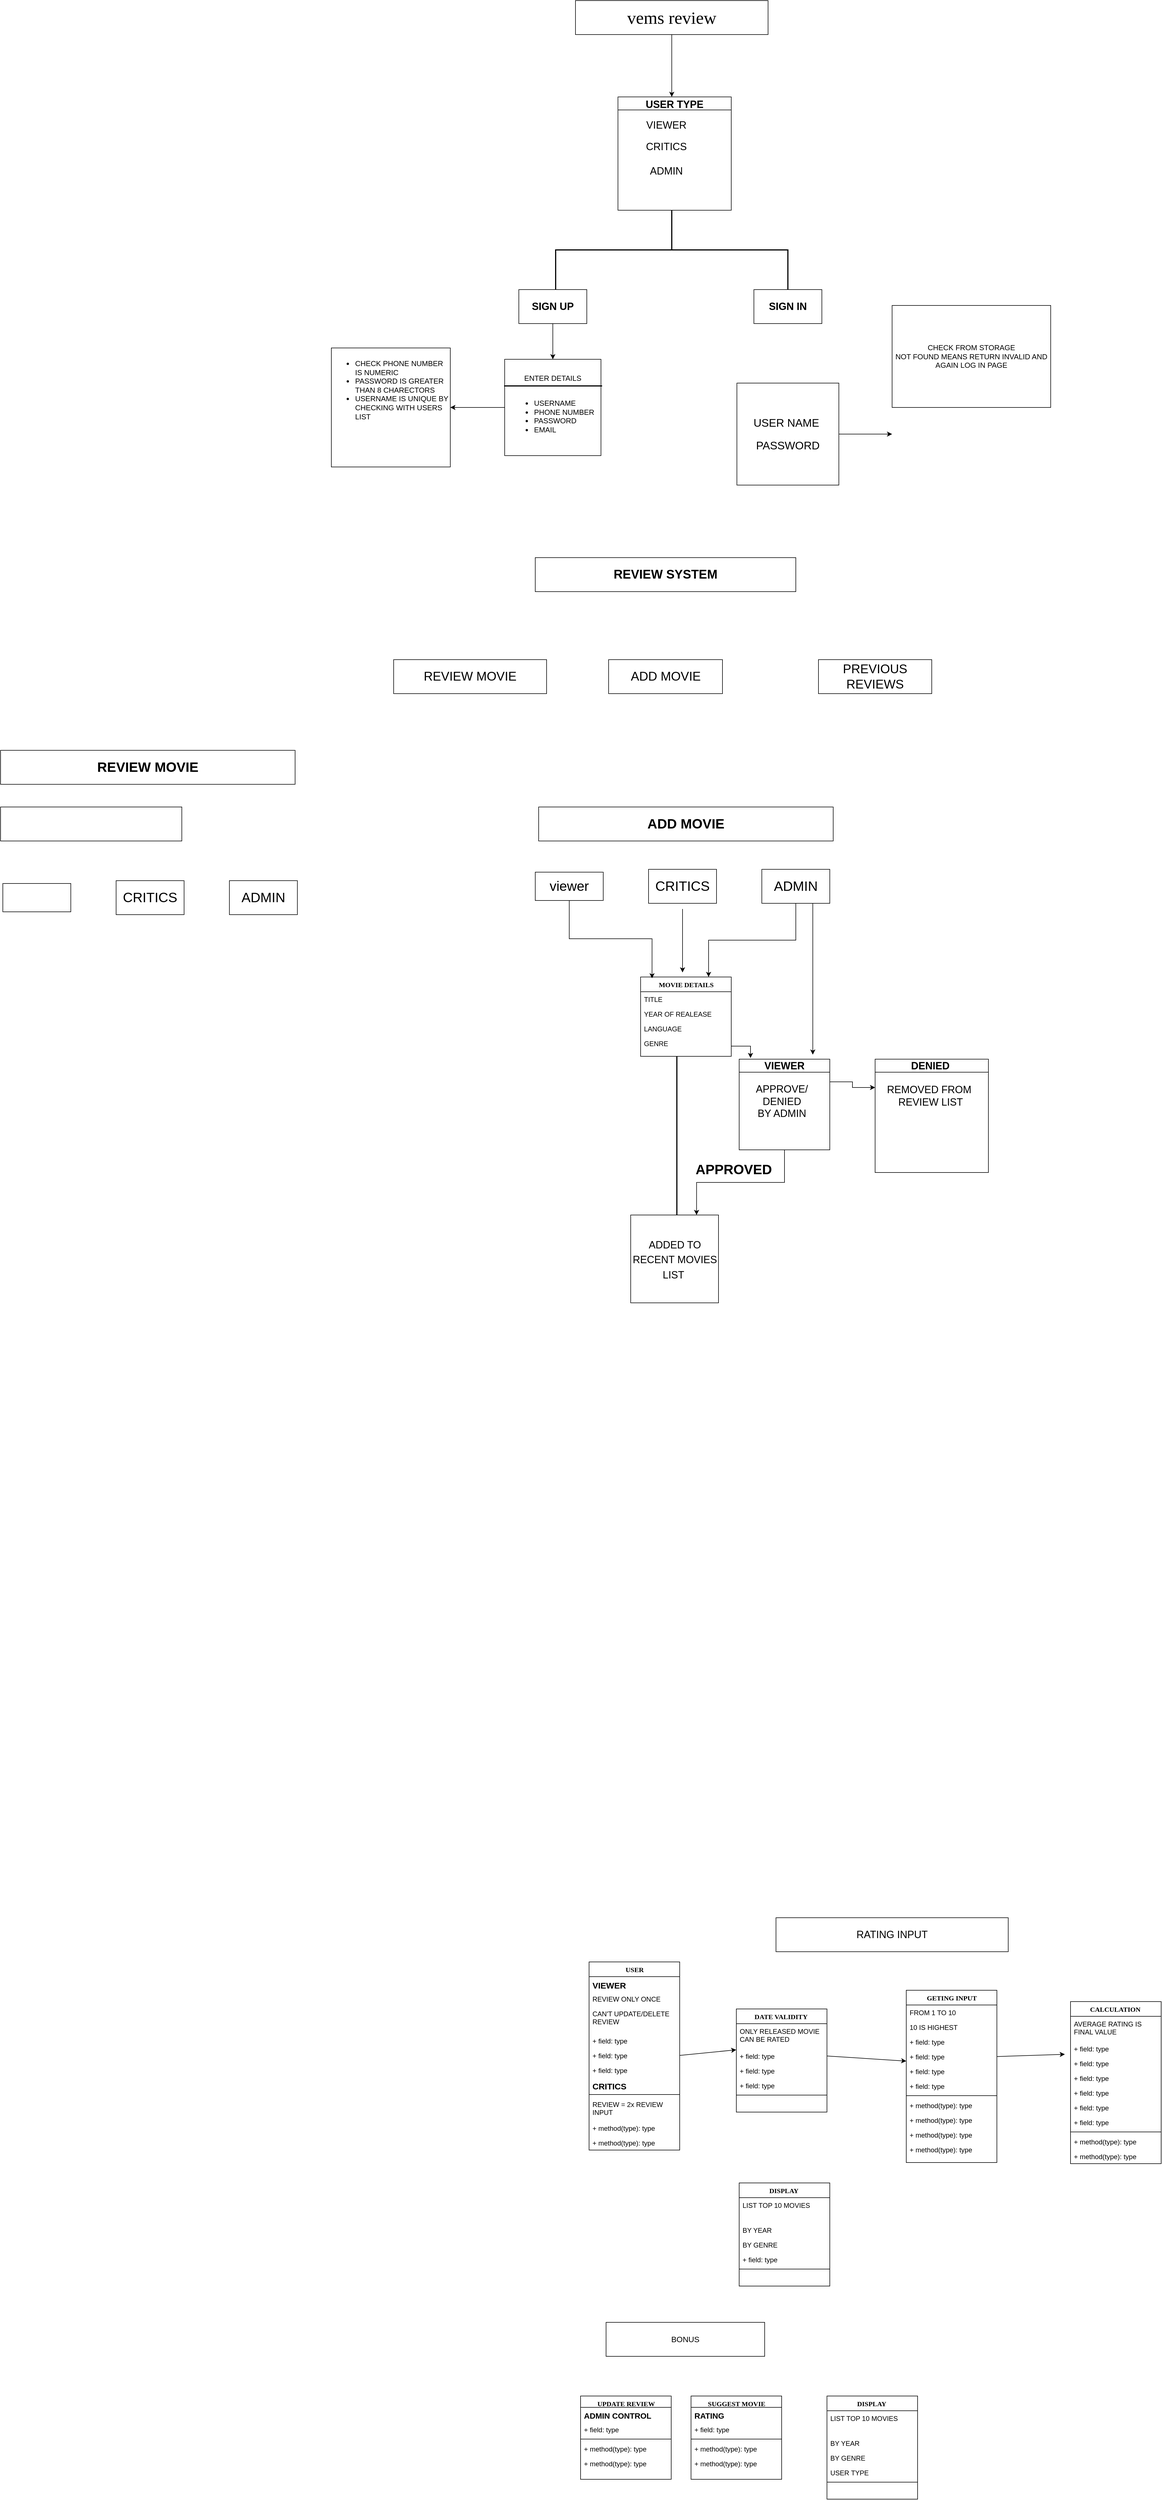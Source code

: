 <mxfile version="20.5.3" type="github">
  <diagram name="Page-1" id="9f46799a-70d6-7492-0946-bef42562c5a5">
    <mxGraphModel dx="3176" dy="2850" grid="1" gridSize="10" guides="1" tooltips="1" connect="1" arrows="1" fold="1" page="1" pageScale="1" pageWidth="1100" pageHeight="850" background="none" math="0" shadow="0">
      <root>
        <mxCell id="0" />
        <mxCell id="1" parent="0" />
        <mxCell id="78961159f06e98e8-56" value="MOVIE DETAILS" style="swimlane;html=1;fontStyle=1;align=center;verticalAlign=top;childLayout=stackLayout;horizontal=1;startSize=26;horizontalStack=0;resizeParent=1;resizeLast=0;collapsible=1;marginBottom=0;swimlaneFillColor=#ffffff;rounded=0;shadow=0;comic=0;labelBackgroundColor=none;strokeWidth=1;fillColor=none;fontFamily=Verdana;fontSize=12" parent="1" vertex="1">
          <mxGeometry x="326" y="200" width="160" height="140" as="geometry" />
        </mxCell>
        <mxCell id="78961159f06e98e8-58" value="TITLE" style="text;html=1;strokeColor=none;fillColor=none;align=left;verticalAlign=top;spacingLeft=4;spacingRight=4;whiteSpace=wrap;overflow=hidden;rotatable=0;points=[[0,0.5],[1,0.5]];portConstraint=eastwest;" parent="78961159f06e98e8-56" vertex="1">
          <mxGeometry y="26" width="160" height="26" as="geometry" />
        </mxCell>
        <mxCell id="78961159f06e98e8-57" value="YEAR OF REALEASE" style="text;html=1;strokeColor=none;fillColor=none;align=left;verticalAlign=top;spacingLeft=4;spacingRight=4;whiteSpace=wrap;overflow=hidden;rotatable=0;points=[[0,0.5],[1,0.5]];portConstraint=eastwest;" parent="78961159f06e98e8-56" vertex="1">
          <mxGeometry y="52" width="160" height="26" as="geometry" />
        </mxCell>
        <mxCell id="78961159f06e98e8-59" value="LANGUAGE" style="text;html=1;strokeColor=none;fillColor=none;align=left;verticalAlign=top;spacingLeft=4;spacingRight=4;whiteSpace=wrap;overflow=hidden;rotatable=0;points=[[0,0.5],[1,0.5]];portConstraint=eastwest;" parent="78961159f06e98e8-56" vertex="1">
          <mxGeometry y="78" width="160" height="26" as="geometry" />
        </mxCell>
        <mxCell id="78961159f06e98e8-61" value="GENRE" style="text;html=1;strokeColor=none;fillColor=none;align=left;verticalAlign=top;spacingLeft=4;spacingRight=4;whiteSpace=wrap;overflow=hidden;rotatable=0;points=[[0,0.5],[1,0.5]];portConstraint=eastwest;" parent="78961159f06e98e8-56" vertex="1">
          <mxGeometry y="104" width="160" height="36" as="geometry" />
        </mxCell>
        <mxCell id="78961159f06e98e8-69" value="USER" style="swimlane;html=1;fontStyle=1;align=center;verticalAlign=top;childLayout=stackLayout;horizontal=1;startSize=26;horizontalStack=0;resizeParent=1;resizeLast=0;collapsible=1;marginBottom=0;swimlaneFillColor=#ffffff;rounded=0;shadow=0;comic=0;labelBackgroundColor=none;strokeWidth=1;fillColor=none;fontFamily=Verdana;fontSize=12" parent="1" vertex="1">
          <mxGeometry x="235" y="1938" width="160" height="332" as="geometry" />
        </mxCell>
        <mxCell id="78961159f06e98e8-75" value="&lt;b&gt;&lt;font style=&quot;font-size: 15px;&quot;&gt;VIEWER&lt;/font&gt;&lt;/b&gt;" style="text;html=1;strokeColor=none;fillColor=none;align=left;verticalAlign=top;spacingLeft=4;spacingRight=4;whiteSpace=wrap;overflow=hidden;rotatable=0;points=[[0,0.5],[1,0.5]];portConstraint=eastwest;" parent="78961159f06e98e8-69" vertex="1">
          <mxGeometry y="26" width="160" height="26" as="geometry" />
        </mxCell>
        <mxCell id="78961159f06e98e8-70" value="REVIEW ONLY ONCE" style="text;html=1;strokeColor=none;fillColor=none;align=left;verticalAlign=top;spacingLeft=4;spacingRight=4;whiteSpace=wrap;overflow=hidden;rotatable=0;points=[[0,0.5],[1,0.5]];portConstraint=eastwest;" parent="78961159f06e98e8-69" vertex="1">
          <mxGeometry y="52" width="160" height="26" as="geometry" />
        </mxCell>
        <mxCell id="78961159f06e98e8-72" value="CAN&#39;T UPDATE/DELETE REVIEW" style="text;html=1;strokeColor=none;fillColor=none;align=left;verticalAlign=top;spacingLeft=4;spacingRight=4;whiteSpace=wrap;overflow=hidden;rotatable=0;points=[[0,0.5],[1,0.5]];portConstraint=eastwest;" parent="78961159f06e98e8-69" vertex="1">
          <mxGeometry y="78" width="160" height="48" as="geometry" />
        </mxCell>
        <mxCell id="78961159f06e98e8-74" value="+ field: type" style="text;html=1;strokeColor=none;fillColor=none;align=left;verticalAlign=top;spacingLeft=4;spacingRight=4;whiteSpace=wrap;overflow=hidden;rotatable=0;points=[[0,0.5],[1,0.5]];portConstraint=eastwest;" parent="78961159f06e98e8-69" vertex="1">
          <mxGeometry y="126" width="160" height="26" as="geometry" />
        </mxCell>
        <mxCell id="78961159f06e98e8-71" value="+ field: type" style="text;html=1;strokeColor=none;fillColor=none;align=left;verticalAlign=top;spacingLeft=4;spacingRight=4;whiteSpace=wrap;overflow=hidden;rotatable=0;points=[[0,0.5],[1,0.5]];portConstraint=eastwest;" parent="78961159f06e98e8-69" vertex="1">
          <mxGeometry y="152" width="160" height="26" as="geometry" />
        </mxCell>
        <mxCell id="78961159f06e98e8-76" value="+ field: type" style="text;html=1;strokeColor=none;fillColor=none;align=left;verticalAlign=top;spacingLeft=4;spacingRight=4;whiteSpace=wrap;overflow=hidden;rotatable=0;points=[[0,0.5],[1,0.5]];portConstraint=eastwest;" parent="78961159f06e98e8-69" vertex="1">
          <mxGeometry y="178" width="160" height="26" as="geometry" />
        </mxCell>
        <mxCell id="78961159f06e98e8-78" value="&lt;b&gt;&lt;font style=&quot;font-size: 15px;&quot;&gt;CRITICS&lt;/font&gt;&lt;/b&gt;" style="text;html=1;strokeColor=none;fillColor=none;align=left;verticalAlign=top;spacingLeft=4;spacingRight=4;whiteSpace=wrap;overflow=hidden;rotatable=0;points=[[0,0.5],[1,0.5]];portConstraint=eastwest;" parent="78961159f06e98e8-69" vertex="1">
          <mxGeometry y="204" width="160" height="26" as="geometry" />
        </mxCell>
        <mxCell id="78961159f06e98e8-77" value="" style="line;html=1;strokeWidth=1;fillColor=none;align=left;verticalAlign=middle;spacingTop=-1;spacingLeft=3;spacingRight=3;rotatable=0;labelPosition=right;points=[];portConstraint=eastwest;" parent="78961159f06e98e8-69" vertex="1">
          <mxGeometry y="230" width="160" height="8" as="geometry" />
        </mxCell>
        <mxCell id="78961159f06e98e8-79" value="REVIEW = 2x REVIEW INPUT" style="text;html=1;strokeColor=none;fillColor=none;align=left;verticalAlign=top;spacingLeft=4;spacingRight=4;whiteSpace=wrap;overflow=hidden;rotatable=0;points=[[0,0.5],[1,0.5]];portConstraint=eastwest;" parent="78961159f06e98e8-69" vertex="1">
          <mxGeometry y="238" width="160" height="42" as="geometry" />
        </mxCell>
        <mxCell id="78961159f06e98e8-80" value="+ method(type): type" style="text;html=1;strokeColor=none;fillColor=none;align=left;verticalAlign=top;spacingLeft=4;spacingRight=4;whiteSpace=wrap;overflow=hidden;rotatable=0;points=[[0,0.5],[1,0.5]];portConstraint=eastwest;" parent="78961159f06e98e8-69" vertex="1">
          <mxGeometry y="280" width="160" height="26" as="geometry" />
        </mxCell>
        <mxCell id="78961159f06e98e8-81" value="+ method(type): type" style="text;html=1;strokeColor=none;fillColor=none;align=left;verticalAlign=top;spacingLeft=4;spacingRight=4;whiteSpace=wrap;overflow=hidden;rotatable=0;points=[[0,0.5],[1,0.5]];portConstraint=eastwest;" parent="78961159f06e98e8-69" vertex="1">
          <mxGeometry y="306" width="160" height="26" as="geometry" />
        </mxCell>
        <mxCell id="78961159f06e98e8-82" value="CALCULATION&amp;nbsp;" style="swimlane;html=1;fontStyle=1;align=center;verticalAlign=top;childLayout=stackLayout;horizontal=1;startSize=26;horizontalStack=0;resizeParent=1;resizeLast=0;collapsible=1;marginBottom=0;swimlaneFillColor=#ffffff;rounded=0;shadow=0;comic=0;labelBackgroundColor=none;strokeWidth=1;fillColor=none;fontFamily=Verdana;fontSize=12" parent="1" vertex="1">
          <mxGeometry x="1085" y="2008" width="160" height="286" as="geometry" />
        </mxCell>
        <mxCell id="78961159f06e98e8-83" value="AVERAGE RATING IS FINAL VALUE" style="text;html=1;strokeColor=none;fillColor=none;align=left;verticalAlign=top;spacingLeft=4;spacingRight=4;whiteSpace=wrap;overflow=hidden;rotatable=0;points=[[0,0.5],[1,0.5]];portConstraint=eastwest;" parent="78961159f06e98e8-82" vertex="1">
          <mxGeometry y="26" width="160" height="44" as="geometry" />
        </mxCell>
        <mxCell id="78961159f06e98e8-84" value="+ field: type" style="text;html=1;strokeColor=none;fillColor=none;align=left;verticalAlign=top;spacingLeft=4;spacingRight=4;whiteSpace=wrap;overflow=hidden;rotatable=0;points=[[0,0.5],[1,0.5]];portConstraint=eastwest;" parent="78961159f06e98e8-82" vertex="1">
          <mxGeometry y="70" width="160" height="26" as="geometry" />
        </mxCell>
        <mxCell id="78961159f06e98e8-85" value="+ field: type" style="text;html=1;strokeColor=none;fillColor=none;align=left;verticalAlign=top;spacingLeft=4;spacingRight=4;whiteSpace=wrap;overflow=hidden;rotatable=0;points=[[0,0.5],[1,0.5]];portConstraint=eastwest;" parent="78961159f06e98e8-82" vertex="1">
          <mxGeometry y="96" width="160" height="26" as="geometry" />
        </mxCell>
        <mxCell id="78961159f06e98e8-86" value="+ field: type" style="text;html=1;strokeColor=none;fillColor=none;align=left;verticalAlign=top;spacingLeft=4;spacingRight=4;whiteSpace=wrap;overflow=hidden;rotatable=0;points=[[0,0.5],[1,0.5]];portConstraint=eastwest;" parent="78961159f06e98e8-82" vertex="1">
          <mxGeometry y="122" width="160" height="26" as="geometry" />
        </mxCell>
        <mxCell id="78961159f06e98e8-87" value="+ field: type" style="text;html=1;strokeColor=none;fillColor=none;align=left;verticalAlign=top;spacingLeft=4;spacingRight=4;whiteSpace=wrap;overflow=hidden;rotatable=0;points=[[0,0.5],[1,0.5]];portConstraint=eastwest;" parent="78961159f06e98e8-82" vertex="1">
          <mxGeometry y="148" width="160" height="26" as="geometry" />
        </mxCell>
        <mxCell id="78961159f06e98e8-88" value="+ field: type" style="text;html=1;strokeColor=none;fillColor=none;align=left;verticalAlign=top;spacingLeft=4;spacingRight=4;whiteSpace=wrap;overflow=hidden;rotatable=0;points=[[0,0.5],[1,0.5]];portConstraint=eastwest;" parent="78961159f06e98e8-82" vertex="1">
          <mxGeometry y="174" width="160" height="26" as="geometry" />
        </mxCell>
        <mxCell id="78961159f06e98e8-89" value="+ field: type" style="text;html=1;strokeColor=none;fillColor=none;align=left;verticalAlign=top;spacingLeft=4;spacingRight=4;whiteSpace=wrap;overflow=hidden;rotatable=0;points=[[0,0.5],[1,0.5]];portConstraint=eastwest;" parent="78961159f06e98e8-82" vertex="1">
          <mxGeometry y="200" width="160" height="26" as="geometry" />
        </mxCell>
        <mxCell id="78961159f06e98e8-90" value="" style="line;html=1;strokeWidth=1;fillColor=none;align=left;verticalAlign=middle;spacingTop=-1;spacingLeft=3;spacingRight=3;rotatable=0;labelPosition=right;points=[];portConstraint=eastwest;" parent="78961159f06e98e8-82" vertex="1">
          <mxGeometry y="226" width="160" height="8" as="geometry" />
        </mxCell>
        <mxCell id="78961159f06e98e8-91" value="+ method(type): type" style="text;html=1;strokeColor=none;fillColor=none;align=left;verticalAlign=top;spacingLeft=4;spacingRight=4;whiteSpace=wrap;overflow=hidden;rotatable=0;points=[[0,0.5],[1,0.5]];portConstraint=eastwest;" parent="78961159f06e98e8-82" vertex="1">
          <mxGeometry y="234" width="160" height="26" as="geometry" />
        </mxCell>
        <mxCell id="78961159f06e98e8-94" value="+ method(type): type" style="text;html=1;strokeColor=none;fillColor=none;align=left;verticalAlign=top;spacingLeft=4;spacingRight=4;whiteSpace=wrap;overflow=hidden;rotatable=0;points=[[0,0.5],[1,0.5]];portConstraint=eastwest;" parent="78961159f06e98e8-82" vertex="1">
          <mxGeometry y="260" width="160" height="26" as="geometry" />
        </mxCell>
        <mxCell id="78961159f06e98e8-95" value="DATE VALIDITY&amp;nbsp;" style="swimlane;html=1;fontStyle=1;align=center;verticalAlign=top;childLayout=stackLayout;horizontal=1;startSize=26;horizontalStack=0;resizeParent=1;resizeLast=0;collapsible=1;marginBottom=0;swimlaneFillColor=#ffffff;rounded=0;shadow=0;comic=0;labelBackgroundColor=none;strokeWidth=1;fillColor=none;fontFamily=Verdana;fontSize=12" parent="1" vertex="1">
          <mxGeometry x="495" y="2021" width="160" height="182" as="geometry" />
        </mxCell>
        <mxCell id="78961159f06e98e8-96" value="ONLY RELEASED MOVIE CAN BE RATED" style="text;html=1;strokeColor=none;fillColor=none;align=left;verticalAlign=top;spacingLeft=4;spacingRight=4;whiteSpace=wrap;overflow=hidden;rotatable=0;points=[[0,0.5],[1,0.5]];portConstraint=eastwest;" parent="78961159f06e98e8-95" vertex="1">
          <mxGeometry y="26" width="160" height="44" as="geometry" />
        </mxCell>
        <mxCell id="78961159f06e98e8-97" value="+ field: type" style="text;html=1;strokeColor=none;fillColor=none;align=left;verticalAlign=top;spacingLeft=4;spacingRight=4;whiteSpace=wrap;overflow=hidden;rotatable=0;points=[[0,0.5],[1,0.5]];portConstraint=eastwest;" parent="78961159f06e98e8-95" vertex="1">
          <mxGeometry y="70" width="160" height="26" as="geometry" />
        </mxCell>
        <mxCell id="78961159f06e98e8-98" value="+ field: type" style="text;html=1;strokeColor=none;fillColor=none;align=left;verticalAlign=top;spacingLeft=4;spacingRight=4;whiteSpace=wrap;overflow=hidden;rotatable=0;points=[[0,0.5],[1,0.5]];portConstraint=eastwest;" parent="78961159f06e98e8-95" vertex="1">
          <mxGeometry y="96" width="160" height="26" as="geometry" />
        </mxCell>
        <mxCell id="78961159f06e98e8-102" value="+ field: type" style="text;html=1;strokeColor=none;fillColor=none;align=left;verticalAlign=top;spacingLeft=4;spacingRight=4;whiteSpace=wrap;overflow=hidden;rotatable=0;points=[[0,0.5],[1,0.5]];portConstraint=eastwest;" parent="78961159f06e98e8-95" vertex="1">
          <mxGeometry y="122" width="160" height="26" as="geometry" />
        </mxCell>
        <mxCell id="78961159f06e98e8-103" value="" style="line;html=1;strokeWidth=1;fillColor=none;align=left;verticalAlign=middle;spacingTop=-1;spacingLeft=3;spacingRight=3;rotatable=0;labelPosition=right;points=[];portConstraint=eastwest;" parent="78961159f06e98e8-95" vertex="1">
          <mxGeometry y="148" width="160" height="8" as="geometry" />
        </mxCell>
        <mxCell id="78961159f06e98e8-104" value="+ method(type): type" style="text;html=1;strokeColor=none;fillColor=none;align=left;verticalAlign=top;spacingLeft=4;spacingRight=4;whiteSpace=wrap;overflow=hidden;rotatable=0;points=[[0,0.5],[1,0.5]];portConstraint=eastwest;" parent="78961159f06e98e8-95" vertex="1">
          <mxGeometry y="156" width="160" height="6" as="geometry" />
        </mxCell>
        <mxCell id="78961159f06e98e8-108" value="UPDATE REVIEW" style="swimlane;html=1;fontStyle=1;align=center;verticalAlign=top;childLayout=stackLayout;horizontal=1;startSize=20;horizontalStack=0;resizeParent=1;resizeLast=0;collapsible=1;marginBottom=0;swimlaneFillColor=#ffffff;rounded=0;shadow=0;comic=0;labelBackgroundColor=none;strokeWidth=1;fillColor=none;fontFamily=Verdana;fontSize=12" parent="1" vertex="1">
          <mxGeometry x="220" y="2704" width="160" height="147" as="geometry" />
        </mxCell>
        <mxCell id="78961159f06e98e8-109" value="&lt;b&gt;&lt;font style=&quot;font-size: 14px;&quot;&gt;ADMIN CONTROL&lt;/font&gt;&lt;/b&gt;" style="text;html=1;strokeColor=none;fillColor=none;align=left;verticalAlign=top;spacingLeft=4;spacingRight=4;whiteSpace=wrap;overflow=hidden;rotatable=0;points=[[0,0.5],[1,0.5]];portConstraint=eastwest;" parent="78961159f06e98e8-108" vertex="1">
          <mxGeometry y="20" width="160" height="26" as="geometry" />
        </mxCell>
        <mxCell id="78961159f06e98e8-110" value="+ field: type" style="text;html=1;strokeColor=none;fillColor=none;align=left;verticalAlign=top;spacingLeft=4;spacingRight=4;whiteSpace=wrap;overflow=hidden;rotatable=0;points=[[0,0.5],[1,0.5]];portConstraint=eastwest;" parent="78961159f06e98e8-108" vertex="1">
          <mxGeometry y="46" width="160" height="26" as="geometry" />
        </mxCell>
        <mxCell id="78961159f06e98e8-116" value="" style="line;html=1;strokeWidth=1;fillColor=none;align=left;verticalAlign=middle;spacingTop=-1;spacingLeft=3;spacingRight=3;rotatable=0;labelPosition=right;points=[];portConstraint=eastwest;" parent="78961159f06e98e8-108" vertex="1">
          <mxGeometry y="72" width="160" height="8" as="geometry" />
        </mxCell>
        <mxCell id="78961159f06e98e8-117" value="+ method(type): type" style="text;html=1;strokeColor=none;fillColor=none;align=left;verticalAlign=top;spacingLeft=4;spacingRight=4;whiteSpace=wrap;overflow=hidden;rotatable=0;points=[[0,0.5],[1,0.5]];portConstraint=eastwest;" parent="78961159f06e98e8-108" vertex="1">
          <mxGeometry y="80" width="160" height="26" as="geometry" />
        </mxCell>
        <mxCell id="78961159f06e98e8-120" value="+ method(type): type" style="text;html=1;strokeColor=none;fillColor=none;align=left;verticalAlign=top;spacingLeft=4;spacingRight=4;whiteSpace=wrap;overflow=hidden;rotatable=0;points=[[0,0.5],[1,0.5]];portConstraint=eastwest;" parent="78961159f06e98e8-108" vertex="1">
          <mxGeometry y="106" width="160" height="26" as="geometry" />
        </mxCell>
        <mxCell id="KuA1bhgB0br6CfQzRi4M-2" style="edgeStyle=orthogonalEdgeStyle;rounded=0;orthogonalLoop=1;jettySize=auto;html=1;" edge="1" parent="1" source="sYFY0Qu50lyam46HtcYW-1">
          <mxGeometry relative="1" as="geometry">
            <mxPoint x="381" y="-1353" as="targetPoint" />
          </mxGeometry>
        </mxCell>
        <mxCell id="sYFY0Qu50lyam46HtcYW-1" value="&lt;font face=&quot;Times New Roman&quot;&gt;&lt;span style=&quot;font-size: 31px;&quot;&gt;vems review&lt;/span&gt;&lt;/font&gt;" style="rounded=0;whiteSpace=wrap;html=1;" parent="1" vertex="1">
          <mxGeometry x="211" y="-1523" width="340" height="60" as="geometry" />
        </mxCell>
        <mxCell id="KuA1bhgB0br6CfQzRi4M-6" value="" style="edgeStyle=orthogonalEdgeStyle;rounded=0;orthogonalLoop=1;jettySize=auto;html=1;" edge="1" parent="1" source="7-WyZozxblj0V6aCR82g-1" target="7-WyZozxblj0V6aCR82g-3">
          <mxGeometry relative="1" as="geometry" />
        </mxCell>
        <mxCell id="7-WyZozxblj0V6aCR82g-1" value="&lt;h2&gt;SIGN UP&lt;/h2&gt;" style="rounded=0;whiteSpace=wrap;html=1;" parent="1" vertex="1">
          <mxGeometry x="111" y="-1013" width="120" height="60" as="geometry" />
        </mxCell>
        <mxCell id="7-WyZozxblj0V6aCR82g-2" value="&lt;b&gt;&lt;font style=&quot;font-size: 18px;&quot;&gt;SIGN IN&lt;/font&gt;&lt;/b&gt;" style="rounded=0;whiteSpace=wrap;html=1;" parent="1" vertex="1">
          <mxGeometry x="526" y="-1013" width="120" height="60" as="geometry" />
        </mxCell>
        <mxCell id="KuA1bhgB0br6CfQzRi4M-9" value="" style="edgeStyle=orthogonalEdgeStyle;rounded=0;orthogonalLoop=1;jettySize=auto;html=1;" edge="1" parent="1" source="7-WyZozxblj0V6aCR82g-3" target="KuA1bhgB0br6CfQzRi4M-8">
          <mxGeometry relative="1" as="geometry" />
        </mxCell>
        <mxCell id="7-WyZozxblj0V6aCR82g-3" value="ENTER DETAILS&lt;br&gt;&lt;br&gt;&lt;div style=&quot;text-align: left;&quot;&gt;&lt;ul&gt;&lt;li&gt;&lt;span style=&quot;background-color: initial;&quot;&gt;USERNAME&lt;/span&gt;&lt;/li&gt;&lt;li&gt;&lt;span style=&quot;background-color: initial;&quot;&gt;PHONE NUMBER&lt;/span&gt;&lt;/li&gt;&lt;li&gt;&lt;span style=&quot;background-color: initial;&quot;&gt;PASSWORD&lt;/span&gt;&lt;/li&gt;&lt;li&gt;&lt;span style=&quot;background-color: initial;&quot;&gt;EMAIL&lt;/span&gt;&lt;/li&gt;&lt;/ul&gt;&lt;/div&gt;" style="whiteSpace=wrap;html=1;aspect=fixed;fontSize=13;" parent="1" vertex="1">
          <mxGeometry x="86" y="-890" width="170" height="170" as="geometry" />
        </mxCell>
        <mxCell id="7-WyZozxblj0V6aCR82g-6" value="" style="edgeStyle=orthogonalEdgeStyle;rounded=0;orthogonalLoop=1;jettySize=auto;html=1;fontSize=13;entryX=0;entryY=0.5;entryDx=0;entryDy=0;" parent="1" source="7-WyZozxblj0V6aCR82g-4" edge="1">
          <mxGeometry relative="1" as="geometry">
            <mxPoint x="770" y="-758" as="targetPoint" />
          </mxGeometry>
        </mxCell>
        <mxCell id="7-WyZozxblj0V6aCR82g-4" value="&lt;h2&gt;&lt;span style=&quot;font-weight: normal;&quot;&gt;USER NAME&amp;nbsp;&lt;/span&gt;&lt;/h2&gt;&lt;h2&gt;&lt;span style=&quot;font-weight: normal;&quot;&gt;PASSWORD&lt;/span&gt;&lt;/h2&gt;" style="whiteSpace=wrap;html=1;aspect=fixed;fontSize=13;labelPosition=center;verticalLabelPosition=middle;align=center;verticalAlign=middle;" parent="1" vertex="1">
          <mxGeometry x="496" y="-848" width="180" height="180" as="geometry" />
        </mxCell>
        <mxCell id="7-WyZozxblj0V6aCR82g-7" value="CHECK FROM STORAGE&lt;br&gt;NOT FOUND MEANS RETURN INVALID AND AGAIN LOG IN PAGE" style="rounded=0;whiteSpace=wrap;html=1;fontSize=13;" parent="1" vertex="1">
          <mxGeometry x="770" y="-985" width="280" height="180" as="geometry" />
        </mxCell>
        <mxCell id="7-WyZozxblj0V6aCR82g-17" value="&lt;b&gt;&lt;font style=&quot;font-size: 24px;&quot;&gt;ADD MOVIE&lt;/font&gt;&lt;/b&gt;" style="rounded=0;whiteSpace=wrap;html=1;" parent="1" vertex="1">
          <mxGeometry x="146" y="-100" width="520" height="60" as="geometry" />
        </mxCell>
        <mxCell id="KuA1bhgB0br6CfQzRi4M-30" style="edgeStyle=orthogonalEdgeStyle;rounded=0;orthogonalLoop=1;jettySize=auto;html=1;exitX=0.5;exitY=1;exitDx=0;exitDy=0;entryX=0.126;entryY=0.017;entryDx=0;entryDy=0;entryPerimeter=0;fontFamily=Helvetica;fontSize=22;" edge="1" parent="1" source="7-WyZozxblj0V6aCR82g-18" target="78961159f06e98e8-56">
          <mxGeometry relative="1" as="geometry" />
        </mxCell>
        <mxCell id="7-WyZozxblj0V6aCR82g-18" value="viewer" style="rounded=0;whiteSpace=wrap;html=1;fontSize=24;" parent="1" vertex="1">
          <mxGeometry x="140" y="15" width="120" height="50" as="geometry" />
        </mxCell>
        <mxCell id="7-WyZozxblj0V6aCR82g-45" value="USER TYPE" style="swimlane;fontSize=18;" parent="1" vertex="1">
          <mxGeometry x="286" y="-1353" width="200" height="200" as="geometry" />
        </mxCell>
        <mxCell id="7-WyZozxblj0V6aCR82g-47" value="VIEWER" style="text;html=1;align=center;verticalAlign=middle;resizable=0;points=[];autosize=1;strokeColor=none;fillColor=none;fontSize=18;" parent="7-WyZozxblj0V6aCR82g-45" vertex="1">
          <mxGeometry x="40" y="30" width="90" height="40" as="geometry" />
        </mxCell>
        <mxCell id="7-WyZozxblj0V6aCR82g-48" value="CRITICS&lt;br&gt;&lt;br&gt;ADMIN" style="text;html=1;align=center;verticalAlign=middle;resizable=0;points=[];autosize=1;strokeColor=none;fillColor=none;fontSize=18;" parent="7-WyZozxblj0V6aCR82g-45" vertex="1">
          <mxGeometry x="35" y="70" width="100" height="80" as="geometry" />
        </mxCell>
        <mxCell id="7-WyZozxblj0V6aCR82g-52" value="RATING INPUT" style="rounded=0;whiteSpace=wrap;html=1;fontSize=18;" parent="1" vertex="1">
          <mxGeometry x="565" y="1860" width="410" height="60" as="geometry" />
        </mxCell>
        <mxCell id="7-WyZozxblj0V6aCR82g-53" value="GETING INPUT" style="swimlane;html=1;fontStyle=1;align=center;verticalAlign=top;childLayout=stackLayout;horizontal=1;startSize=26;horizontalStack=0;resizeParent=1;resizeLast=0;collapsible=1;marginBottom=0;swimlaneFillColor=#ffffff;rounded=0;shadow=0;comic=0;labelBackgroundColor=none;strokeWidth=1;fillColor=none;fontFamily=Verdana;fontSize=12" parent="1" vertex="1">
          <mxGeometry x="795" y="1988" width="160" height="304" as="geometry" />
        </mxCell>
        <mxCell id="7-WyZozxblj0V6aCR82g-54" value="FROM 1 TO 10" style="text;html=1;strokeColor=none;fillColor=none;align=left;verticalAlign=top;spacingLeft=4;spacingRight=4;whiteSpace=wrap;overflow=hidden;rotatable=0;points=[[0,0.5],[1,0.5]];portConstraint=eastwest;" parent="7-WyZozxblj0V6aCR82g-53" vertex="1">
          <mxGeometry y="26" width="160" height="26" as="geometry" />
        </mxCell>
        <mxCell id="7-WyZozxblj0V6aCR82g-55" value="10 IS HIGHEST" style="text;html=1;strokeColor=none;fillColor=none;align=left;verticalAlign=top;spacingLeft=4;spacingRight=4;whiteSpace=wrap;overflow=hidden;rotatable=0;points=[[0,0.5],[1,0.5]];portConstraint=eastwest;" parent="7-WyZozxblj0V6aCR82g-53" vertex="1">
          <mxGeometry y="52" width="160" height="26" as="geometry" />
        </mxCell>
        <mxCell id="7-WyZozxblj0V6aCR82g-56" value="+ field: type" style="text;html=1;strokeColor=none;fillColor=none;align=left;verticalAlign=top;spacingLeft=4;spacingRight=4;whiteSpace=wrap;overflow=hidden;rotatable=0;points=[[0,0.5],[1,0.5]];portConstraint=eastwest;" parent="7-WyZozxblj0V6aCR82g-53" vertex="1">
          <mxGeometry y="78" width="160" height="26" as="geometry" />
        </mxCell>
        <mxCell id="7-WyZozxblj0V6aCR82g-57" value="+ field: type" style="text;html=1;strokeColor=none;fillColor=none;align=left;verticalAlign=top;spacingLeft=4;spacingRight=4;whiteSpace=wrap;overflow=hidden;rotatable=0;points=[[0,0.5],[1,0.5]];portConstraint=eastwest;" parent="7-WyZozxblj0V6aCR82g-53" vertex="1">
          <mxGeometry y="104" width="160" height="26" as="geometry" />
        </mxCell>
        <mxCell id="7-WyZozxblj0V6aCR82g-58" value="+ field: type" style="text;html=1;strokeColor=none;fillColor=none;align=left;verticalAlign=top;spacingLeft=4;spacingRight=4;whiteSpace=wrap;overflow=hidden;rotatable=0;points=[[0,0.5],[1,0.5]];portConstraint=eastwest;" parent="7-WyZozxblj0V6aCR82g-53" vertex="1">
          <mxGeometry y="130" width="160" height="26" as="geometry" />
        </mxCell>
        <mxCell id="7-WyZozxblj0V6aCR82g-59" value="+ field: type" style="text;html=1;strokeColor=none;fillColor=none;align=left;verticalAlign=top;spacingLeft=4;spacingRight=4;whiteSpace=wrap;overflow=hidden;rotatable=0;points=[[0,0.5],[1,0.5]];portConstraint=eastwest;" parent="7-WyZozxblj0V6aCR82g-53" vertex="1">
          <mxGeometry y="156" width="160" height="26" as="geometry" />
        </mxCell>
        <mxCell id="7-WyZozxblj0V6aCR82g-60" value="" style="line;html=1;strokeWidth=1;fillColor=none;align=left;verticalAlign=middle;spacingTop=-1;spacingLeft=3;spacingRight=3;rotatable=0;labelPosition=right;points=[];portConstraint=eastwest;" parent="7-WyZozxblj0V6aCR82g-53" vertex="1">
          <mxGeometry y="182" width="160" height="8" as="geometry" />
        </mxCell>
        <mxCell id="7-WyZozxblj0V6aCR82g-61" value="+ method(type): type" style="text;html=1;strokeColor=none;fillColor=none;align=left;verticalAlign=top;spacingLeft=4;spacingRight=4;whiteSpace=wrap;overflow=hidden;rotatable=0;points=[[0,0.5],[1,0.5]];portConstraint=eastwest;" parent="7-WyZozxblj0V6aCR82g-53" vertex="1">
          <mxGeometry y="190" width="160" height="26" as="geometry" />
        </mxCell>
        <mxCell id="7-WyZozxblj0V6aCR82g-62" value="+ method(type): type" style="text;html=1;strokeColor=none;fillColor=none;align=left;verticalAlign=top;spacingLeft=4;spacingRight=4;whiteSpace=wrap;overflow=hidden;rotatable=0;points=[[0,0.5],[1,0.5]];portConstraint=eastwest;" parent="7-WyZozxblj0V6aCR82g-53" vertex="1">
          <mxGeometry y="216" width="160" height="26" as="geometry" />
        </mxCell>
        <mxCell id="7-WyZozxblj0V6aCR82g-63" value="+ method(type): type" style="text;html=1;strokeColor=none;fillColor=none;align=left;verticalAlign=top;spacingLeft=4;spacingRight=4;whiteSpace=wrap;overflow=hidden;rotatable=0;points=[[0,0.5],[1,0.5]];portConstraint=eastwest;" parent="7-WyZozxblj0V6aCR82g-53" vertex="1">
          <mxGeometry y="242" width="160" height="26" as="geometry" />
        </mxCell>
        <mxCell id="7-WyZozxblj0V6aCR82g-64" value="+ method(type): type" style="text;html=1;strokeColor=none;fillColor=none;align=left;verticalAlign=top;spacingLeft=4;spacingRight=4;whiteSpace=wrap;overflow=hidden;rotatable=0;points=[[0,0.5],[1,0.5]];portConstraint=eastwest;" parent="7-WyZozxblj0V6aCR82g-53" vertex="1">
          <mxGeometry y="268" width="160" height="26" as="geometry" />
        </mxCell>
        <mxCell id="7-WyZozxblj0V6aCR82g-72" style="edgeStyle=none;rounded=0;orthogonalLoop=1;jettySize=auto;html=1;exitX=1;exitY=0.5;exitDx=0;exitDy=0;fontSize=18;entryX=0;entryY=-0.192;entryDx=0;entryDy=0;entryPerimeter=0;" parent="1" source="78961159f06e98e8-97" target="7-WyZozxblj0V6aCR82g-58" edge="1">
          <mxGeometry relative="1" as="geometry">
            <mxPoint x="705" y="2106" as="targetPoint" />
          </mxGeometry>
        </mxCell>
        <mxCell id="7-WyZozxblj0V6aCR82g-73" style="edgeStyle=none;rounded=0;orthogonalLoop=1;jettySize=auto;html=1;exitX=1;exitY=0.5;exitDx=0;exitDy=0;entryX=-0.001;entryY=0.081;entryDx=0;entryDy=0;entryPerimeter=0;fontSize=18;" parent="1" source="78961159f06e98e8-71" target="78961159f06e98e8-97" edge="1">
          <mxGeometry relative="1" as="geometry" />
        </mxCell>
        <mxCell id="7-WyZozxblj0V6aCR82g-75" style="edgeStyle=none;rounded=0;orthogonalLoop=1;jettySize=auto;html=1;exitX=1;exitY=0.5;exitDx=0;exitDy=0;fontSize=18;" parent="1" source="7-WyZozxblj0V6aCR82g-57" edge="1">
          <mxGeometry relative="1" as="geometry">
            <mxPoint x="1075" y="2101" as="targetPoint" />
          </mxGeometry>
        </mxCell>
        <mxCell id="7-WyZozxblj0V6aCR82g-77" value="DISPLAY&amp;nbsp;" style="swimlane;html=1;fontStyle=1;align=center;verticalAlign=top;childLayout=stackLayout;horizontal=1;startSize=26;horizontalStack=0;resizeParent=1;resizeLast=0;collapsible=1;marginBottom=0;swimlaneFillColor=#ffffff;rounded=0;shadow=0;comic=0;labelBackgroundColor=none;strokeWidth=1;fillColor=none;fontFamily=Verdana;fontSize=12" parent="1" vertex="1">
          <mxGeometry x="500" y="2328" width="160" height="182" as="geometry" />
        </mxCell>
        <mxCell id="7-WyZozxblj0V6aCR82g-78" value="LIST TOP 10 MOVIES" style="text;html=1;strokeColor=none;fillColor=none;align=left;verticalAlign=top;spacingLeft=4;spacingRight=4;whiteSpace=wrap;overflow=hidden;rotatable=0;points=[[0,0.5],[1,0.5]];portConstraint=eastwest;" parent="7-WyZozxblj0V6aCR82g-77" vertex="1">
          <mxGeometry y="26" width="160" height="44" as="geometry" />
        </mxCell>
        <mxCell id="7-WyZozxblj0V6aCR82g-79" value="BY YEAR" style="text;html=1;strokeColor=none;fillColor=none;align=left;verticalAlign=top;spacingLeft=4;spacingRight=4;whiteSpace=wrap;overflow=hidden;rotatable=0;points=[[0,0.5],[1,0.5]];portConstraint=eastwest;" parent="7-WyZozxblj0V6aCR82g-77" vertex="1">
          <mxGeometry y="70" width="160" height="26" as="geometry" />
        </mxCell>
        <mxCell id="7-WyZozxblj0V6aCR82g-80" value="BY GENRE" style="text;html=1;strokeColor=none;fillColor=none;align=left;verticalAlign=top;spacingLeft=4;spacingRight=4;whiteSpace=wrap;overflow=hidden;rotatable=0;points=[[0,0.5],[1,0.5]];portConstraint=eastwest;" parent="7-WyZozxblj0V6aCR82g-77" vertex="1">
          <mxGeometry y="96" width="160" height="26" as="geometry" />
        </mxCell>
        <mxCell id="7-WyZozxblj0V6aCR82g-81" value="+ field: type" style="text;html=1;strokeColor=none;fillColor=none;align=left;verticalAlign=top;spacingLeft=4;spacingRight=4;whiteSpace=wrap;overflow=hidden;rotatable=0;points=[[0,0.5],[1,0.5]];portConstraint=eastwest;" parent="7-WyZozxblj0V6aCR82g-77" vertex="1">
          <mxGeometry y="122" width="160" height="26" as="geometry" />
        </mxCell>
        <mxCell id="7-WyZozxblj0V6aCR82g-82" value="" style="line;html=1;strokeWidth=1;fillColor=none;align=left;verticalAlign=middle;spacingTop=-1;spacingLeft=3;spacingRight=3;rotatable=0;labelPosition=right;points=[];portConstraint=eastwest;" parent="7-WyZozxblj0V6aCR82g-77" vertex="1">
          <mxGeometry y="148" width="160" height="8" as="geometry" />
        </mxCell>
        <mxCell id="7-WyZozxblj0V6aCR82g-83" value="+ method(type): type" style="text;html=1;strokeColor=none;fillColor=none;align=left;verticalAlign=top;spacingLeft=4;spacingRight=4;whiteSpace=wrap;overflow=hidden;rotatable=0;points=[[0,0.5],[1,0.5]];portConstraint=eastwest;" parent="7-WyZozxblj0V6aCR82g-77" vertex="1">
          <mxGeometry y="156" width="160" height="6" as="geometry" />
        </mxCell>
        <mxCell id="7-WyZozxblj0V6aCR82g-84" value="BONUS" style="rounded=0;whiteSpace=wrap;html=1;fontSize=14;" parent="1" vertex="1">
          <mxGeometry x="265" y="2574" width="280" height="60" as="geometry" />
        </mxCell>
        <mxCell id="7-WyZozxblj0V6aCR82g-85" value="SUGGEST MOVIE" style="swimlane;html=1;fontStyle=1;align=center;verticalAlign=top;childLayout=stackLayout;horizontal=1;startSize=20;horizontalStack=0;resizeParent=1;resizeLast=0;collapsible=1;marginBottom=0;swimlaneFillColor=#ffffff;rounded=0;shadow=0;comic=0;labelBackgroundColor=none;strokeWidth=1;fillColor=none;fontFamily=Verdana;fontSize=12" parent="1" vertex="1">
          <mxGeometry x="415" y="2704" width="160" height="147" as="geometry" />
        </mxCell>
        <mxCell id="7-WyZozxblj0V6aCR82g-86" value="&lt;span style=&quot;font-size: 14px;&quot;&gt;&lt;b&gt;RATING&lt;/b&gt;&lt;/span&gt;" style="text;html=1;strokeColor=none;fillColor=none;align=left;verticalAlign=top;spacingLeft=4;spacingRight=4;whiteSpace=wrap;overflow=hidden;rotatable=0;points=[[0,0.5],[1,0.5]];portConstraint=eastwest;" parent="7-WyZozxblj0V6aCR82g-85" vertex="1">
          <mxGeometry y="20" width="160" height="26" as="geometry" />
        </mxCell>
        <mxCell id="7-WyZozxblj0V6aCR82g-87" value="+ field: type" style="text;html=1;strokeColor=none;fillColor=none;align=left;verticalAlign=top;spacingLeft=4;spacingRight=4;whiteSpace=wrap;overflow=hidden;rotatable=0;points=[[0,0.5],[1,0.5]];portConstraint=eastwest;" parent="7-WyZozxblj0V6aCR82g-85" vertex="1">
          <mxGeometry y="46" width="160" height="26" as="geometry" />
        </mxCell>
        <mxCell id="7-WyZozxblj0V6aCR82g-88" value="" style="line;html=1;strokeWidth=1;fillColor=none;align=left;verticalAlign=middle;spacingTop=-1;spacingLeft=3;spacingRight=3;rotatable=0;labelPosition=right;points=[];portConstraint=eastwest;" parent="7-WyZozxblj0V6aCR82g-85" vertex="1">
          <mxGeometry y="72" width="160" height="8" as="geometry" />
        </mxCell>
        <mxCell id="7-WyZozxblj0V6aCR82g-89" value="+ method(type): type" style="text;html=1;strokeColor=none;fillColor=none;align=left;verticalAlign=top;spacingLeft=4;spacingRight=4;whiteSpace=wrap;overflow=hidden;rotatable=0;points=[[0,0.5],[1,0.5]];portConstraint=eastwest;" parent="7-WyZozxblj0V6aCR82g-85" vertex="1">
          <mxGeometry y="80" width="160" height="26" as="geometry" />
        </mxCell>
        <mxCell id="7-WyZozxblj0V6aCR82g-90" value="+ method(type): type" style="text;html=1;strokeColor=none;fillColor=none;align=left;verticalAlign=top;spacingLeft=4;spacingRight=4;whiteSpace=wrap;overflow=hidden;rotatable=0;points=[[0,0.5],[1,0.5]];portConstraint=eastwest;" parent="7-WyZozxblj0V6aCR82g-85" vertex="1">
          <mxGeometry y="106" width="160" height="26" as="geometry" />
        </mxCell>
        <mxCell id="7-WyZozxblj0V6aCR82g-91" value="DISPLAY&amp;nbsp;" style="swimlane;html=1;fontStyle=1;align=center;verticalAlign=top;childLayout=stackLayout;horizontal=1;startSize=26;horizontalStack=0;resizeParent=1;resizeLast=0;collapsible=1;marginBottom=0;swimlaneFillColor=#ffffff;rounded=0;shadow=0;comic=0;labelBackgroundColor=none;strokeWidth=1;fillColor=none;fontFamily=Verdana;fontSize=12" parent="1" vertex="1">
          <mxGeometry x="655" y="2704" width="160" height="182" as="geometry" />
        </mxCell>
        <mxCell id="7-WyZozxblj0V6aCR82g-92" value="LIST TOP 10 MOVIES" style="text;html=1;strokeColor=none;fillColor=none;align=left;verticalAlign=top;spacingLeft=4;spacingRight=4;whiteSpace=wrap;overflow=hidden;rotatable=0;points=[[0,0.5],[1,0.5]];portConstraint=eastwest;" parent="7-WyZozxblj0V6aCR82g-91" vertex="1">
          <mxGeometry y="26" width="160" height="44" as="geometry" />
        </mxCell>
        <mxCell id="7-WyZozxblj0V6aCR82g-93" value="BY YEAR" style="text;html=1;strokeColor=none;fillColor=none;align=left;verticalAlign=top;spacingLeft=4;spacingRight=4;whiteSpace=wrap;overflow=hidden;rotatable=0;points=[[0,0.5],[1,0.5]];portConstraint=eastwest;" parent="7-WyZozxblj0V6aCR82g-91" vertex="1">
          <mxGeometry y="70" width="160" height="26" as="geometry" />
        </mxCell>
        <mxCell id="7-WyZozxblj0V6aCR82g-94" value="BY GENRE" style="text;html=1;strokeColor=none;fillColor=none;align=left;verticalAlign=top;spacingLeft=4;spacingRight=4;whiteSpace=wrap;overflow=hidden;rotatable=0;points=[[0,0.5],[1,0.5]];portConstraint=eastwest;" parent="7-WyZozxblj0V6aCR82g-91" vertex="1">
          <mxGeometry y="96" width="160" height="26" as="geometry" />
        </mxCell>
        <mxCell id="7-WyZozxblj0V6aCR82g-95" value="USER TYPE" style="text;html=1;strokeColor=none;fillColor=none;align=left;verticalAlign=top;spacingLeft=4;spacingRight=4;whiteSpace=wrap;overflow=hidden;rotatable=0;points=[[0,0.5],[1,0.5]];portConstraint=eastwest;" parent="7-WyZozxblj0V6aCR82g-91" vertex="1">
          <mxGeometry y="122" width="160" height="26" as="geometry" />
        </mxCell>
        <mxCell id="7-WyZozxblj0V6aCR82g-96" value="" style="line;html=1;strokeWidth=1;fillColor=none;align=left;verticalAlign=middle;spacingTop=-1;spacingLeft=3;spacingRight=3;rotatable=0;labelPosition=right;points=[];portConstraint=eastwest;" parent="7-WyZozxblj0V6aCR82g-91" vertex="1">
          <mxGeometry y="148" width="160" height="8" as="geometry" />
        </mxCell>
        <mxCell id="7-WyZozxblj0V6aCR82g-97" value="+ method(type): type" style="text;html=1;strokeColor=none;fillColor=none;align=left;verticalAlign=top;spacingLeft=4;spacingRight=4;whiteSpace=wrap;overflow=hidden;rotatable=0;points=[[0,0.5],[1,0.5]];portConstraint=eastwest;" parent="7-WyZozxblj0V6aCR82g-91" vertex="1">
          <mxGeometry y="156" width="160" height="6" as="geometry" />
        </mxCell>
        <mxCell id="KuA1bhgB0br6CfQzRi4M-3" value="" style="strokeWidth=2;html=1;shape=mxgraph.flowchart.annotation_2;align=left;labelPosition=right;pointerEvents=1;rotation=90;" vertex="1" parent="1">
          <mxGeometry x="311.5" y="-1288" width="139" height="410" as="geometry" />
        </mxCell>
        <mxCell id="KuA1bhgB0br6CfQzRi4M-7" value="" style="line;strokeWidth=2;html=1;" vertex="1" parent="1">
          <mxGeometry x="85" y="-848" width="173" height="10" as="geometry" />
        </mxCell>
        <mxCell id="KuA1bhgB0br6CfQzRi4M-8" value="&lt;ul&gt;&lt;li&gt;CHECK PHONE NUMBER IS NUMERIC&lt;/li&gt;&lt;li&gt;PASSWORD IS GREATER THAN 8 CHARECTORS&lt;/li&gt;&lt;li&gt;USERNAME IS UNIQUE BY CHECKING WITH USERS LIST&lt;/li&gt;&lt;/ul&gt;" style="whiteSpace=wrap;html=1;aspect=fixed;fontSize=13;align=left;verticalAlign=top;" vertex="1" parent="1">
          <mxGeometry x="-220" y="-910" width="210" height="210" as="geometry" />
        </mxCell>
        <mxCell id="KuA1bhgB0br6CfQzRi4M-12" value="&lt;font style=&quot;font-size: 22px;&quot;&gt;&lt;b&gt;REVIEW SYSTEM&lt;/b&gt;&lt;/font&gt;" style="rounded=0;whiteSpace=wrap;html=1;fontFamily=Helvetica;" vertex="1" parent="1">
          <mxGeometry x="140" y="-540" width="460" height="60" as="geometry" />
        </mxCell>
        <mxCell id="KuA1bhgB0br6CfQzRi4M-13" value="PREVIOUS REVIEWS" style="rounded=0;whiteSpace=wrap;html=1;fontFamily=Helvetica;fontSize=22;" vertex="1" parent="1">
          <mxGeometry x="640" y="-360" width="200" height="60" as="geometry" />
        </mxCell>
        <mxCell id="KuA1bhgB0br6CfQzRi4M-14" value="ADD MOVIE" style="rounded=0;whiteSpace=wrap;html=1;fontFamily=Helvetica;fontSize=22;" vertex="1" parent="1">
          <mxGeometry x="269.5" y="-360" width="201" height="60" as="geometry" />
        </mxCell>
        <mxCell id="KuA1bhgB0br6CfQzRi4M-15" value="REVIEW MOVIE" style="rounded=0;whiteSpace=wrap;html=1;fontFamily=Helvetica;fontSize=22;" vertex="1" parent="1">
          <mxGeometry x="-110" y="-360" width="270" height="60" as="geometry" />
        </mxCell>
        <mxCell id="KuA1bhgB0br6CfQzRi4M-29" style="edgeStyle=orthogonalEdgeStyle;rounded=0;orthogonalLoop=1;jettySize=auto;html=1;fontFamily=Helvetica;fontSize=22;" edge="1" parent="1">
          <mxGeometry relative="1" as="geometry">
            <mxPoint x="400" y="80" as="sourcePoint" />
            <mxPoint x="400" y="192" as="targetPoint" />
          </mxGeometry>
        </mxCell>
        <mxCell id="KuA1bhgB0br6CfQzRi4M-22" value="CRITICS" style="whiteSpace=wrap;html=1;fontSize=24;rounded=0;" vertex="1" parent="1">
          <mxGeometry x="340" y="10" width="120" height="60" as="geometry" />
        </mxCell>
        <mxCell id="KuA1bhgB0br6CfQzRi4M-31" style="edgeStyle=orthogonalEdgeStyle;rounded=0;orthogonalLoop=1;jettySize=auto;html=1;exitX=0.5;exitY=1;exitDx=0;exitDy=0;entryX=0.75;entryY=0;entryDx=0;entryDy=0;fontFamily=Helvetica;fontSize=22;" edge="1" parent="1" source="KuA1bhgB0br6CfQzRi4M-24" target="78961159f06e98e8-56">
          <mxGeometry relative="1" as="geometry" />
        </mxCell>
        <mxCell id="KuA1bhgB0br6CfQzRi4M-35" style="edgeStyle=orthogonalEdgeStyle;rounded=0;orthogonalLoop=1;jettySize=auto;html=1;exitX=0.75;exitY=1;exitDx=0;exitDy=0;fontFamily=Helvetica;fontSize=22;" edge="1" parent="1" source="KuA1bhgB0br6CfQzRi4M-24">
          <mxGeometry relative="1" as="geometry">
            <mxPoint x="630" y="108" as="sourcePoint" />
            <mxPoint x="630" y="337" as="targetPoint" />
          </mxGeometry>
        </mxCell>
        <mxCell id="KuA1bhgB0br6CfQzRi4M-24" value="ADMIN" style="whiteSpace=wrap;html=1;fontSize=24;rounded=0;" vertex="1" parent="1">
          <mxGeometry x="540" y="10" width="120" height="60" as="geometry" />
        </mxCell>
        <mxCell id="KuA1bhgB0br6CfQzRi4M-26" value="&lt;font style=&quot;font-size: 18px;&quot;&gt;ADDED TO RECENT MOVIES LIST&amp;nbsp;&lt;/font&gt;" style="whiteSpace=wrap;html=1;aspect=fixed;fontFamily=Helvetica;fontSize=22;" vertex="1" parent="1">
          <mxGeometry x="308.5" y="620" width="155" height="155" as="geometry" />
        </mxCell>
        <mxCell id="KuA1bhgB0br6CfQzRi4M-33" style="edgeStyle=orthogonalEdgeStyle;rounded=0;orthogonalLoop=1;jettySize=auto;html=1;exitX=1;exitY=0.5;exitDx=0;exitDy=0;fontFamily=Helvetica;fontSize=22;" edge="1" parent="1" source="78961159f06e98e8-61">
          <mxGeometry relative="1" as="geometry">
            <mxPoint x="520" y="343" as="targetPoint" />
          </mxGeometry>
        </mxCell>
        <mxCell id="KuA1bhgB0br6CfQzRi4M-44" style="edgeStyle=orthogonalEdgeStyle;rounded=0;orthogonalLoop=1;jettySize=auto;html=1;exitX=0.5;exitY=1;exitDx=0;exitDy=0;entryX=0.75;entryY=0;entryDx=0;entryDy=0;fontFamily=Helvetica;fontSize=18;" edge="1" parent="1" source="KuA1bhgB0br6CfQzRi4M-38" target="KuA1bhgB0br6CfQzRi4M-26">
          <mxGeometry relative="1" as="geometry" />
        </mxCell>
        <mxCell id="KuA1bhgB0br6CfQzRi4M-48" style="edgeStyle=orthogonalEdgeStyle;rounded=0;orthogonalLoop=1;jettySize=auto;html=1;exitX=1;exitY=0.25;exitDx=0;exitDy=0;entryX=0;entryY=0.25;entryDx=0;entryDy=0;fontFamily=Helvetica;fontSize=18;" edge="1" parent="1" source="KuA1bhgB0br6CfQzRi4M-38" target="KuA1bhgB0br6CfQzRi4M-46">
          <mxGeometry relative="1" as="geometry" />
        </mxCell>
        <mxCell id="KuA1bhgB0br6CfQzRi4M-38" value="VIEWER" style="swimlane;whiteSpace=wrap;html=1;fontFamily=Helvetica;fontSize=18;" vertex="1" parent="1">
          <mxGeometry x="500" y="345" width="160" height="160" as="geometry" />
        </mxCell>
        <mxCell id="KuA1bhgB0br6CfQzRi4M-39" value="APPROVE/&lt;br&gt;DENIED&lt;br&gt;BY ADMIN" style="text;html=1;align=center;verticalAlign=middle;resizable=0;points=[];autosize=1;strokeColor=none;fillColor=none;fontSize=18;fontFamily=Helvetica;" vertex="1" parent="KuA1bhgB0br6CfQzRi4M-38">
          <mxGeometry x="15" y="35" width="120" height="80" as="geometry" />
        </mxCell>
        <mxCell id="KuA1bhgB0br6CfQzRi4M-40" value="" style="line;strokeWidth=2;direction=south;html=1;fontFamily=Helvetica;fontSize=18;" vertex="1" parent="1">
          <mxGeometry x="385" y="340" width="10" height="280" as="geometry" />
        </mxCell>
        <mxCell id="KuA1bhgB0br6CfQzRi4M-45" value="APPROVED" style="text;strokeColor=none;fillColor=none;html=1;fontSize=24;fontStyle=1;verticalAlign=middle;align=center;fontFamily=Helvetica;" vertex="1" parent="1">
          <mxGeometry x="440" y="520" width="100" height="40" as="geometry" />
        </mxCell>
        <mxCell id="KuA1bhgB0br6CfQzRi4M-46" value="DENIED&amp;nbsp;" style="swimlane;whiteSpace=wrap;html=1;fontFamily=Helvetica;fontSize=18;" vertex="1" parent="1">
          <mxGeometry x="740" y="345" width="200" height="200" as="geometry" />
        </mxCell>
        <mxCell id="KuA1bhgB0br6CfQzRi4M-47" value="REMOVED FROM&lt;br&gt;&amp;nbsp;REVIEW LIST" style="text;html=1;align=center;verticalAlign=middle;resizable=0;points=[];autosize=1;strokeColor=none;fillColor=none;fontSize=18;fontFamily=Helvetica;" vertex="1" parent="KuA1bhgB0br6CfQzRi4M-46">
          <mxGeometry x="10" y="35" width="170" height="60" as="geometry" />
        </mxCell>
        <mxCell id="KuA1bhgB0br6CfQzRi4M-51" value="&lt;span style=&quot;font-size: 24px;&quot;&gt;&lt;b&gt;REVIEW MOVIE&lt;/b&gt;&lt;/span&gt;" style="rounded=0;whiteSpace=wrap;html=1;" vertex="1" parent="1">
          <mxGeometry x="-804" y="-200" width="520" height="60" as="geometry" />
        </mxCell>
        <mxCell id="KuA1bhgB0br6CfQzRi4M-52" value="" style="rounded=0;whiteSpace=wrap;html=1;fontSize=24;" vertex="1" parent="1">
          <mxGeometry x="-800" y="35" width="120" height="50" as="geometry" />
        </mxCell>
        <mxCell id="KuA1bhgB0br6CfQzRi4M-53" value="CRITICS" style="whiteSpace=wrap;html=1;fontSize=24;rounded=0;" vertex="1" parent="1">
          <mxGeometry x="-600" y="30" width="120" height="60" as="geometry" />
        </mxCell>
        <mxCell id="KuA1bhgB0br6CfQzRi4M-54" value="ADMIN" style="whiteSpace=wrap;html=1;fontSize=24;rounded=0;" vertex="1" parent="1">
          <mxGeometry x="-400" y="30" width="120" height="60" as="geometry" />
        </mxCell>
        <mxCell id="KuA1bhgB0br6CfQzRi4M-55" value="" style="rounded=0;whiteSpace=wrap;html=1;fontFamily=Helvetica;fontSize=18;" vertex="1" parent="1">
          <mxGeometry x="-804" y="-100" width="320" height="60" as="geometry" />
        </mxCell>
      </root>
    </mxGraphModel>
  </diagram>
</mxfile>
